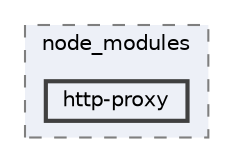 digraph "pkiclassroomrescheduler/src/main/frontend/node_modules/http-proxy"
{
 // LATEX_PDF_SIZE
  bgcolor="transparent";
  edge [fontname=Helvetica,fontsize=10,labelfontname=Helvetica,labelfontsize=10];
  node [fontname=Helvetica,fontsize=10,shape=box,height=0.2,width=0.4];
  compound=true
  subgraph clusterdir_72953eda66ccb3a2722c28e1c3e6c23b {
    graph [ bgcolor="#edf0f7", pencolor="grey50", label="node_modules", fontname=Helvetica,fontsize=10 style="filled,dashed", URL="dir_72953eda66ccb3a2722c28e1c3e6c23b.html",tooltip=""]
  dir_2463f548e52268cd66602917f246833c [label="http-proxy", fillcolor="#edf0f7", color="grey25", style="filled,bold", URL="dir_2463f548e52268cd66602917f246833c.html",tooltip=""];
  }
}
